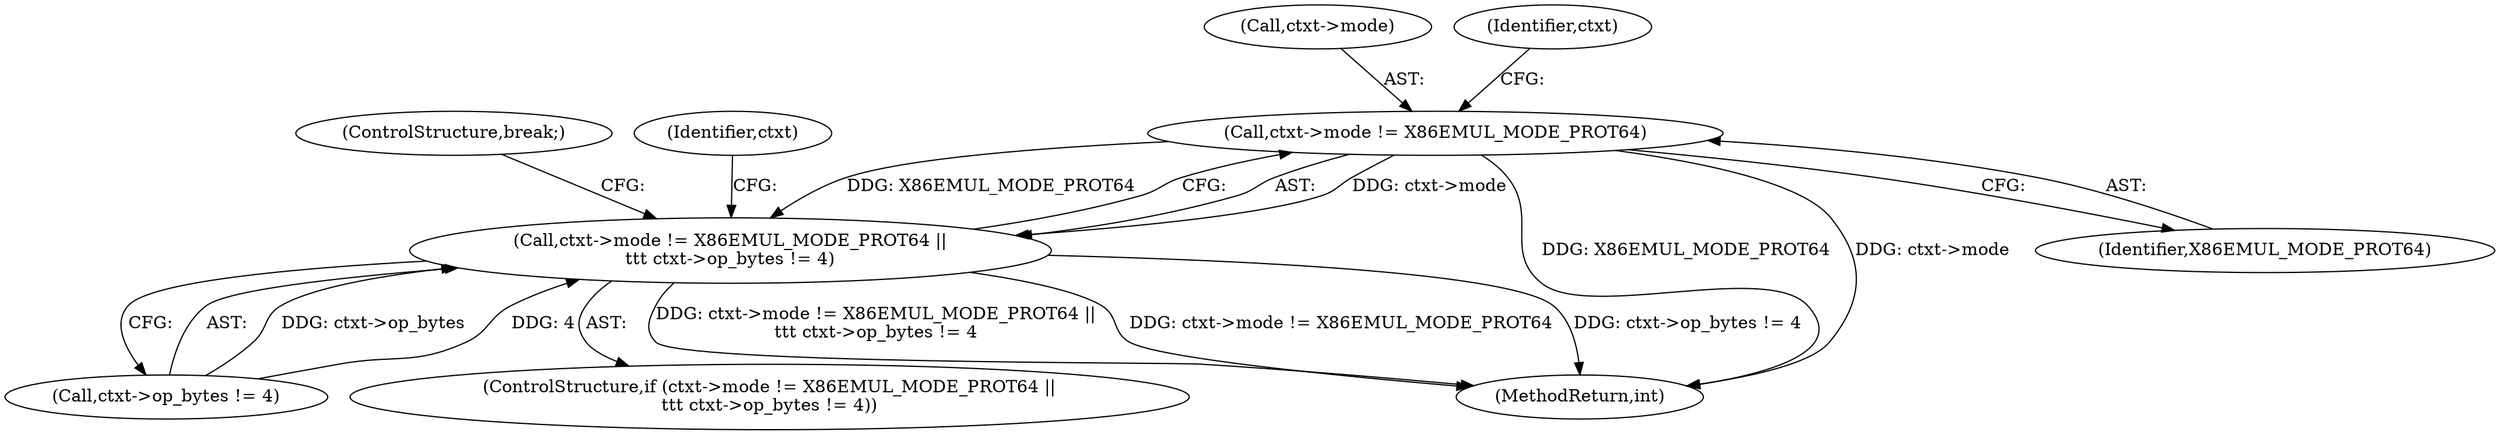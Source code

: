 digraph "0_linux_234f3ce485d54017f15cf5e0699cff4100121601_8@pointer" {
"1001295" [label="(Call,ctxt->mode != X86EMUL_MODE_PROT64)"];
"1001294" [label="(Call,ctxt->mode != X86EMUL_MODE_PROT64 ||\n\t\t\t ctxt->op_bytes != 4)"];
"1001296" [label="(Call,ctxt->mode)"];
"1001295" [label="(Call,ctxt->mode != X86EMUL_MODE_PROT64)"];
"1001474" [label="(MethodReturn,int)"];
"1001302" [label="(Identifier,ctxt)"];
"1001300" [label="(Call,ctxt->op_bytes != 4)"];
"1001293" [label="(ControlStructure,if (ctxt->mode != X86EMUL_MODE_PROT64 ||\n\t\t\t ctxt->op_bytes != 4))"];
"1001299" [label="(Identifier,X86EMUL_MODE_PROT64)"];
"1001312" [label="(ControlStructure,break;)"];
"1001308" [label="(Identifier,ctxt)"];
"1001294" [label="(Call,ctxt->mode != X86EMUL_MODE_PROT64 ||\n\t\t\t ctxt->op_bytes != 4)"];
"1001295" -> "1001294"  [label="AST: "];
"1001295" -> "1001299"  [label="CFG: "];
"1001296" -> "1001295"  [label="AST: "];
"1001299" -> "1001295"  [label="AST: "];
"1001302" -> "1001295"  [label="CFG: "];
"1001294" -> "1001295"  [label="CFG: "];
"1001295" -> "1001474"  [label="DDG: X86EMUL_MODE_PROT64"];
"1001295" -> "1001474"  [label="DDG: ctxt->mode"];
"1001295" -> "1001294"  [label="DDG: ctxt->mode"];
"1001295" -> "1001294"  [label="DDG: X86EMUL_MODE_PROT64"];
"1001294" -> "1001293"  [label="AST: "];
"1001294" -> "1001300"  [label="CFG: "];
"1001300" -> "1001294"  [label="AST: "];
"1001308" -> "1001294"  [label="CFG: "];
"1001312" -> "1001294"  [label="CFG: "];
"1001294" -> "1001474"  [label="DDG: ctxt->mode != X86EMUL_MODE_PROT64"];
"1001294" -> "1001474"  [label="DDG: ctxt->op_bytes != 4"];
"1001294" -> "1001474"  [label="DDG: ctxt->mode != X86EMUL_MODE_PROT64 ||\n\t\t\t ctxt->op_bytes != 4"];
"1001300" -> "1001294"  [label="DDG: ctxt->op_bytes"];
"1001300" -> "1001294"  [label="DDG: 4"];
}
